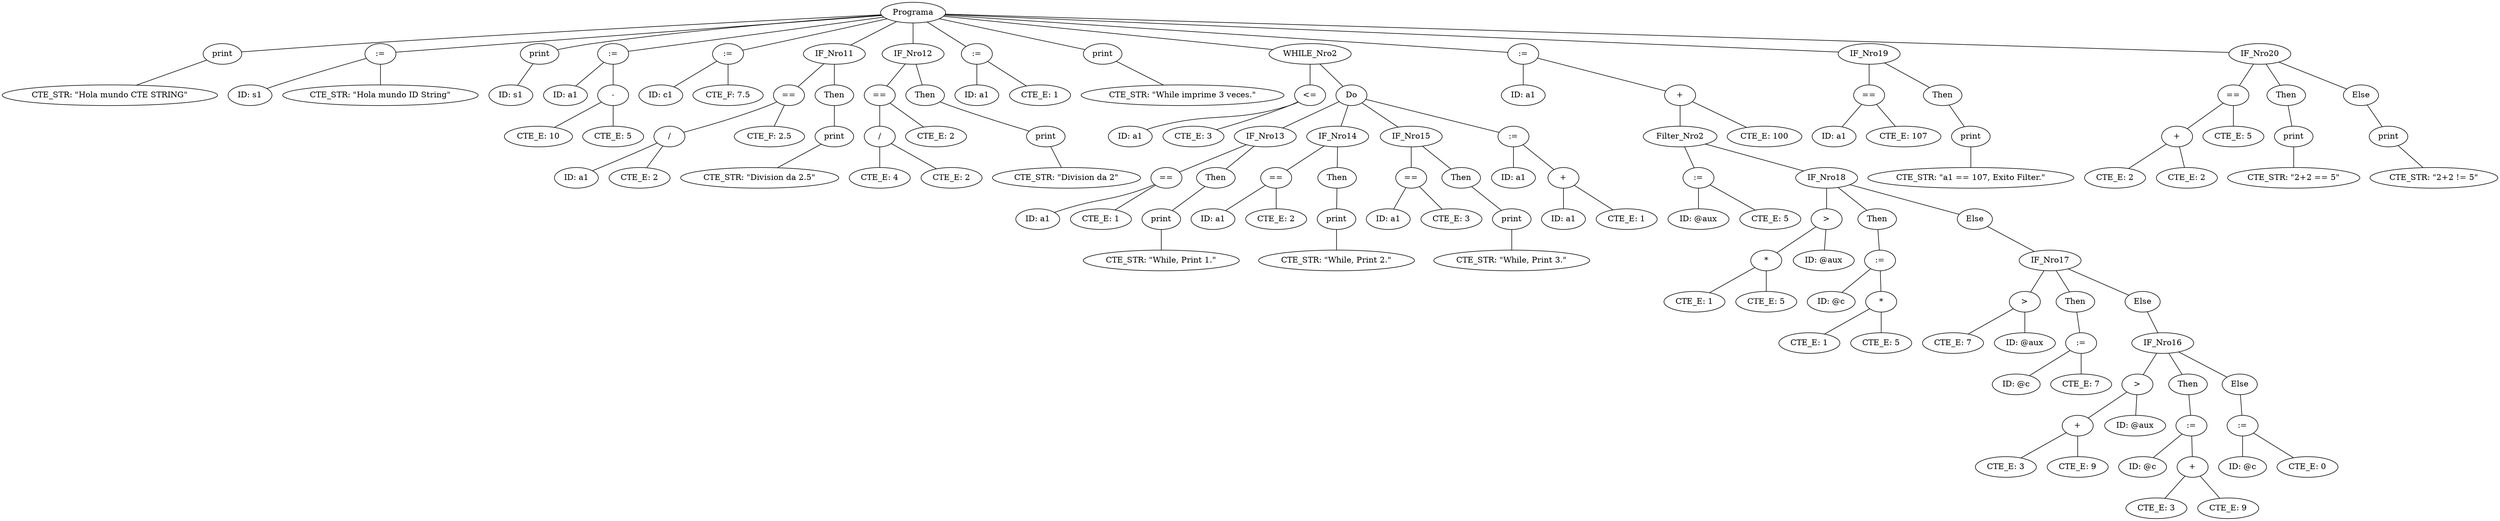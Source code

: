 graph G {nodo_programa [label="Programa"]
nodo_64143558 [label="print"]
nodo_programa -- nodo_64143558
nodo_247582453 [label="CTE_STR: \"Hola mundo CTE STRING\""]
nodo_64143558 -- nodo_247582453
nodo_292337876 [label=":="]
nodo_programa -- nodo_292337876
nodo_726113193 [label="ID: s1"]
nodo_292337876 -- nodo_726113193
nodo_1049012983 [label="CTE_STR: \"Hola mundo ID String\""]
nodo_292337876 -- nodo_1049012983
nodo_1043361204 [label="print"]
nodo_programa -- nodo_1043361204
nodo_1257162942 [label="ID: s1"]
nodo_1043361204 -- nodo_1257162942
nodo_1575196825 [label=":="]
nodo_programa -- nodo_1575196825
nodo_1454985408 [label="ID: a1"]
nodo_1575196825 -- nodo_1454985408
nodo_1809439342 [label="-"]
nodo_1575196825 -- nodo_1809439342
nodo_1473139859 [label="CTE_E: 10"]
nodo_1809439342 -- nodo_1473139859
nodo_380119459 [label="CTE_E: 5"]
nodo_1809439342 -- nodo_380119459
nodo_176899302 [label=":="]
nodo_programa -- nodo_176899302
nodo_799335795 [label="ID: c1"]
nodo_176899302 -- nodo_799335795
nodo_183191256 [label="CTE_F: 7.5"]
nodo_176899302 -- nodo_183191256
nodo_1566151447 [label="IF_Nro11"]
nodo_programa -- nodo_1566151447
nodo_228933678 [label="=="]
nodo_1566151447 -- nodo_228933678
nodo_86160276 [label="/"]
nodo_228933678 -- nodo_86160276
nodo_1437591662 [label="ID: a1"]
nodo_86160276 -- nodo_1437591662
nodo_1157564647 [label="CTE_E: 2"]
nodo_86160276 -- nodo_1157564647
nodo_1669104742 [label="CTE_F: 2.5"]
nodo_228933678 -- nodo_1669104742
nodo_1943156110 [label="Then"]
nodo_1566151447 -- nodo_1943156110
nodo_1494507266 [label="print"]
nodo_1943156110 -- nodo_1494507266
nodo_1703988471 [label="CTE_STR: \"Division da 2.5\""]
nodo_1494507266 -- nodo_1703988471
nodo_1657289623 [label="IF_Nro12"]
nodo_programa -- nodo_1657289623
nodo_13900805 [label="=="]
nodo_1657289623 -- nodo_13900805
nodo_2068033362 [label="/"]
nodo_13900805 -- nodo_2068033362
nodo_416756665 [label="CTE_E: 4"]
nodo_2068033362 -- nodo_416756665
nodo_996194231 [label="CTE_E: 2"]
nodo_2068033362 -- nodo_996194231
nodo_460632298 [label="CTE_E: 2"]
nodo_13900805 -- nodo_460632298
nodo_2108405225 [label="Then"]
nodo_1657289623 -- nodo_2108405225
nodo_1556093726 [label="print"]
nodo_2108405225 -- nodo_1556093726
nodo_1646514750 [label="CTE_STR: \"Division da 2\""]
nodo_1556093726 -- nodo_1646514750
nodo_1550769520 [label=":="]
nodo_programa -- nodo_1550769520
nodo_2093625321 [label="ID: a1"]
nodo_1550769520 -- nodo_2093625321
nodo_537838469 [label="CTE_E: 1"]
nodo_1550769520 -- nodo_537838469
nodo_1547720600 [label="print"]
nodo_programa -- nodo_1547720600
nodo_1995412541 [label="CTE_STR: \"While imprime 3 veces.\""]
nodo_1547720600 -- nodo_1995412541
nodo_1542936686 [label="WHILE_Nro2"]
nodo_programa -- nodo_1542936686
nodo_229878398 [label="<="]
nodo_1542936686 -- nodo_229878398
nodo_1402060999 [label="ID: a1"]
nodo_229878398 -- nodo_1402060999
nodo_1498802420 [label="CTE_E: 3"]
nodo_229878398 -- nodo_1498802420
nodo_947978136 [label="Do"]
nodo_1542936686 -- nodo_947978136
nodo_686838444 [label="IF_Nro13"]
nodo_947978136 -- nodo_686838444
nodo_1966749837 [label="=="]
nodo_686838444 -- nodo_1966749837
nodo_64908438 [label="ID: a1"]
nodo_1966749837 -- nodo_64908438
nodo_1008549706 [label="CTE_E: 1"]
nodo_1966749837 -- nodo_1008549706
nodo_382889815 [label="Then"]
nodo_686838444 -- nodo_382889815
nodo_847827792 [label="print"]
nodo_382889815 -- nodo_847827792
nodo_1111667531 [label="CTE_STR: \"While, Print 1.\""]
nodo_847827792 -- nodo_1111667531
nodo_393229094 [label="IF_Nro14"]
nodo_947978136 -- nodo_393229094
nodo_316497480 [label="=="]
nodo_393229094 -- nodo_316497480
nodo_1723534608 [label="ID: a1"]
nodo_316497480 -- nodo_1723534608
nodo_825500263 [label="CTE_E: 2"]
nodo_316497480 -- nodo_825500263
nodo_667672164 [label="Then"]
nodo_393229094 -- nodo_667672164
nodo_1604123595 [label="print"]
nodo_667672164 -- nodo_1604123595
nodo_1634844325 [label="CTE_STR: \"While, Print 2.\""]
nodo_1604123595 -- nodo_1634844325
nodo_1900453878 [label="IF_Nro15"]
nodo_947978136 -- nodo_1900453878
nodo_143083332 [label="=="]
nodo_1900453878 -- nodo_143083332
nodo_821929788 [label="ID: a1"]
nodo_143083332 -- nodo_821929788
nodo_1544925968 [label="CTE_E: 3"]
nodo_143083332 -- nodo_1544925968
nodo_426323531 [label="Then"]
nodo_1900453878 -- nodo_426323531
nodo_736552773 [label="print"]
nodo_426323531 -- nodo_736552773
nodo_1996452162 [label="CTE_STR: \"While, Print 3.\""]
nodo_736552773 -- nodo_1996452162
nodo_126075326 [label=":="]
nodo_947978136 -- nodo_126075326
nodo_1464384627 [label="ID: a1"]
nodo_126075326 -- nodo_1464384627
nodo_1258857744 [label="+"]
nodo_126075326 -- nodo_1258857744
nodo_1190176850 [label="ID: a1"]
nodo_1258857744 -- nodo_1190176850
nodo_1608982275 [label="CTE_E: 1"]
nodo_1258857744 -- nodo_1608982275
nodo_1298041768 [label=":="]
nodo_programa -- nodo_1298041768
nodo_1139840822 [label="ID: a1"]
nodo_1298041768 -- nodo_1139840822
nodo_8459554 [label="+"]
nodo_1298041768 -- nodo_8459554
nodo_1735990582 [label="Filter_Nro2"]
nodo_8459554 -- nodo_1735990582
nodo_1581504954 [label=":="]
nodo_1735990582 -- nodo_1581504954
nodo_432913507 [label="ID: @aux"]
nodo_1581504954 -- nodo_432913507
nodo_292389501 [label="CTE_E: 5"]
nodo_1581504954 -- nodo_292389501
nodo_1045609931 [label="IF_Nro18"]
nodo_1735990582 -- nodo_1045609931
nodo_2124164530 [label=">"]
nodo_1045609931 -- nodo_2124164530
nodo_172406950 [label="*"]
nodo_2124164530 -- nodo_172406950
nodo_2001055225 [label="CTE_E: 1"]
nodo_172406950 -- nodo_2001055225
nodo_1557330495 [label="CTE_E: 5"]
nodo_172406950 -- nodo_1557330495
nodo_1128054186 [label="ID: @aux"]
nodo_2124164530 -- nodo_1128054186
nodo_2088812259 [label="Then"]
nodo_1045609931 -- nodo_2088812259
nodo_653328111 [label=":="]
nodo_2088812259 -- nodo_653328111
nodo_1832450828 [label="ID: @c"]
nodo_653328111 -- nodo_1832450828
nodo_1263524588 [label="*"]
nodo_653328111 -- nodo_1263524588
nodo_843121344 [label="CTE_E: 1"]
nodo_1263524588 -- nodo_843121344
nodo_333940193 [label="CTE_E: 5"]
nodo_1263524588 -- nodo_333940193
nodo_959310858 [label="Else"]
nodo_1045609931 -- nodo_959310858
nodo_209770873 [label="IF_Nro17"]
nodo_959310858 -- nodo_209770873
nodo_921541931 [label=">"]
nodo_209770873 -- nodo_921541931
nodo_428527258 [label="CTE_E: 7"]
nodo_921541931 -- nodo_428527258
nodo_1326529565 [label="ID: @aux"]
nodo_921541931 -- nodo_1326529565
nodo_1171292055 [label="Then"]
nodo_209770873 -- nodo_1171292055
nodo_521057987 [label=":="]
nodo_1171292055 -- nodo_521057987
nodo_1354712486 [label="ID: @c"]
nodo_521057987 -- nodo_1354712486
nodo_369654392 [label="CTE_E: 7"]
nodo_521057987 -- nodo_369654392
nodo_1357022185 [label="Else"]
nodo_209770873 -- nodo_1357022185
nodo_984653720 [label="IF_Nro16"]
nodo_1357022185 -- nodo_984653720
nodo_268988189 [label=">"]
nodo_984653720 -- nodo_268988189
nodo_1158028510 [label="+"]
nodo_268988189 -- nodo_1158028510
nodo_29303388 [label="CTE_E: 3"]
nodo_1158028510 -- nodo_29303388
nodo_1070412204 [label="CTE_E: 9"]
nodo_1158028510 -- nodo_1070412204
nodo_1819197903 [label="ID: @aux"]
nodo_268988189 -- nodo_1819197903
nodo_435933296 [label="Then"]
nodo_984653720 -- nodo_435933296
nodo_1638837457 [label=":="]
nodo_435933296 -- nodo_1638837457
nodo_934850841 [label="ID: @c"]
nodo_1638837457 -- nodo_934850841
nodo_759328408 [label="+"]
nodo_1638837457 -- nodo_759328408
nodo_1786598160 [label="CTE_E: 3"]
nodo_759328408 -- nodo_1786598160
nodo_2124522154 [label="CTE_E: 9"]
nodo_759328408 -- nodo_2124522154
nodo_207877150 [label="Else"]
nodo_984653720 -- nodo_207877150
nodo_854289828 [label=":="]
nodo_207877150 -- nodo_854289828
nodo_839798074 [label="ID: @c"]
nodo_854289828 -- nodo_839798074
nodo_1095310627 [label="CTE_E: 0"]
nodo_854289828 -- nodo_1095310627
nodo_1385812496 [label="CTE_E: 100"]
nodo_8459554 -- nodo_1385812496
nodo_1005982634 [label="IF_Nro19"]
nodo_programa -- nodo_1005982634
nodo_2068971123 [label="=="]
nodo_1005982634 -- nodo_2068971123
nodo_1928877119 [label="ID: a1"]
nodo_2068971123 -- nodo_1928877119
nodo_1852637474 [label="CTE_E: 107"]
nodo_2068971123 -- nodo_1852637474
nodo_1695364102 [label="Then"]
nodo_1005982634 -- nodo_1695364102
nodo_291237042 [label="print"]
nodo_1695364102 -- nodo_291237042
nodo_565320458 [label="CTE_STR: \"a1 == 107, Exito Filter.\""]
nodo_291237042 -- nodo_565320458
nodo_659585551 [label="IF_Nro20"]
nodo_programa -- nodo_659585551
nodo_728881127 [label="=="]
nodo_659585551 -- nodo_728881127
nodo_1702985799 [label="+"]
nodo_728881127 -- nodo_1702985799
nodo_1423617462 [label="CTE_E: 2"]
nodo_1702985799 -- nodo_1423617462
nodo_1895703840 [label="CTE_E: 2"]
nodo_1702985799 -- nodo_1895703840
nodo_1427446327 [label="CTE_E: 5"]
nodo_728881127 -- nodo_1427446327
nodo_1023359850 [label="Then"]
nodo_659585551 -- nodo_1023359850
nodo_1036617310 [label="print"]
nodo_1023359850 -- nodo_1036617310
nodo_1008694242 [label="CTE_STR: \"2+2 == 5\""]
nodo_1036617310 -- nodo_1008694242
nodo_1101402868 [label="Else"]
nodo_659585551 -- nodo_1101402868
nodo_80172481 [label="print"]
nodo_1101402868 -- nodo_80172481
nodo_1968035953 [label="CTE_STR: \"2+2 != 5\""]
nodo_80172481 -- nodo_1968035953
}
